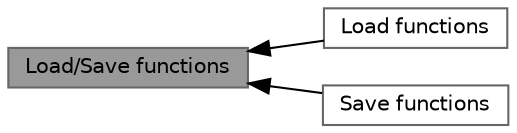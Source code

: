 digraph "Load/Save functions"
{
 // LATEX_PDF_SIZE
  bgcolor="transparent";
  edge [fontname=Helvetica,fontsize=10,labelfontname=Helvetica,labelfontsize=10];
  node [fontname=Helvetica,fontsize=10,shape=box,height=0.2,width=0.4];
  rankdir=LR;
  Node2 [label="Load functions",height=0.2,width=0.4,color="grey40", fillcolor="white", style="filled",URL="$group__load.html",tooltip="List of functions that allow to load from file an input Mesh."];
  Node1 [label="Load/Save functions",height=0.2,width=0.4,color="gray40", fillcolor="grey60", style="filled", fontcolor="black",tooltip="List of functions that allow to load from file or save to a file an input Mesh."];
  Node3 [label="Save functions",height=0.2,width=0.4,color="grey40", fillcolor="white", style="filled",URL="$group__save.html",tooltip="List of functions that allow to save to file an input Mesh."];
  Node1->Node2 [shape=plaintext, dir="back", style="solid"];
  Node1->Node3 [shape=plaintext, dir="back", style="solid"];
}
